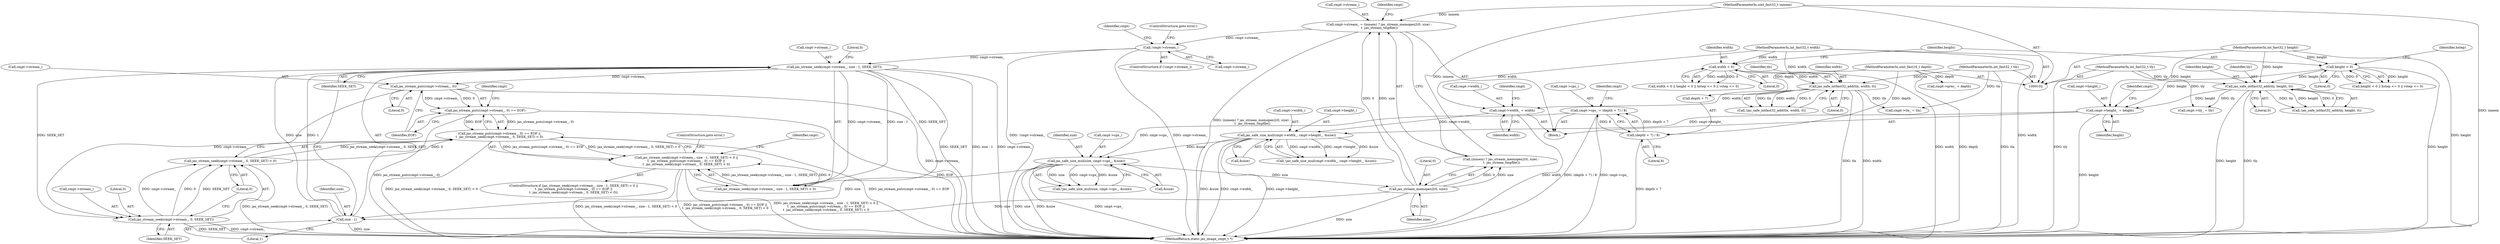 digraph "0_jasper_634ce8e8a5accc0fa05dd2c20d42b4749d4b2735@pointer" {
"1000271" [label="(Call,jas_stream_putc(cmpt->stream_, 0))"];
"1000260" [label="(Call,jas_stream_seek(cmpt->stream_, size - 1, SEEK_SET))"];
"1000251" [label="(Call,!cmpt->stream_)"];
"1000240" [label="(Call,cmpt->stream_ = (inmem) ? jas_stream_memopen2(0, size) :\n \t  jas_stream_tmpfile())"];
"1000111" [label="(MethodParameterIn,uint_fast32_t inmem)"];
"1000246" [label="(Call,jas_stream_memopen2(0, size))"];
"1000231" [label="(Call,jas_safe_size_mul(size, cmpt->cps_, &size))"];
"1000209" [label="(Call,cmpt->cps_ = (depth + 7) / 8)"];
"1000213" [label="(Call,(depth + 7) / 8)"];
"1000109" [label="(MethodParameterIn,uint_fast16_t depth)"];
"1000221" [label="(Call,jas_safe_size_mul(cmpt->width_, cmpt->height_, &size))"];
"1000184" [label="(Call,cmpt->width_ = width)"];
"1000139" [label="(Call,jas_safe_intfast32_add(tlx, width, 0))"];
"1000103" [label="(MethodParameterIn,int_fast32_t tlx)"];
"1000120" [label="(Call,width < 0)"];
"1000107" [label="(MethodParameterIn,int_fast32_t width)"];
"1000189" [label="(Call,cmpt->height_ = height)"];
"1000124" [label="(Call,height < 0)"];
"1000108" [label="(MethodParameterIn,int_fast32_t height)"];
"1000144" [label="(Call,jas_safe_intfast32_add(tly, height, 0))"];
"1000104" [label="(MethodParameterIn,int_fast32_t tly)"];
"1000264" [label="(Call,size - 1)"];
"1000270" [label="(Call,jas_stream_putc(cmpt->stream_, 0) == EOF)"];
"1000269" [label="(Call,jas_stream_putc(cmpt->stream_, 0) == EOF ||\n\t  jas_stream_seek(cmpt->stream_, 0, SEEK_SET) < 0)"];
"1000258" [label="(Call,jas_stream_seek(cmpt->stream_, size - 1, SEEK_SET) < 0 ||\n\t  jas_stream_putc(cmpt->stream_, 0) == EOF ||\n\t  jas_stream_seek(cmpt->stream_, 0, SEEK_SET) < 0)"];
"1000278" [label="(Call,jas_stream_seek(cmpt->stream_, 0, SEEK_SET))"];
"1000277" [label="(Call,jas_stream_seek(cmpt->stream_, 0, SEEK_SET) < 0)"];
"1000111" [label="(MethodParameterIn,uint_fast32_t inmem)"];
"1000230" [label="(Call,!jas_safe_size_mul(size, cmpt->cps_, &size))"];
"1000222" [label="(Call,cmpt->width_)"];
"1000236" [label="(Call,&size)"];
"1000225" [label="(Call,cmpt->height_)"];
"1000247" [label="(Literal,0)"];
"1000108" [label="(MethodParameterIn,int_fast32_t height)"];
"1000288" [label="(Identifier,cmpt)"];
"1000217" [label="(Literal,8)"];
"1000240" [label="(Call,cmpt->stream_ = (inmem) ? jas_stream_memopen2(0, size) :\n \t  jas_stream_tmpfile())"];
"1000265" [label="(Identifier,size)"];
"1000268" [label="(Literal,0)"];
"1000250" [label="(ControlStructure,if (!cmpt->stream_))"];
"1000232" [label="(Identifier,size)"];
"1000193" [label="(Identifier,height)"];
"1000145" [label="(Identifier,tly)"];
"1000277" [label="(Call,jas_stream_seek(cmpt->stream_, 0, SEEK_SET) < 0)"];
"1000266" [label="(Literal,1)"];
"1000228" [label="(Call,&size)"];
"1000269" [label="(Call,jas_stream_putc(cmpt->stream_, 0) == EOF ||\n\t  jas_stream_seek(cmpt->stream_, 0, SEEK_SET) < 0)"];
"1000258" [label="(Call,jas_stream_seek(cmpt->stream_, size - 1, SEEK_SET) < 0 ||\n\t  jas_stream_putc(cmpt->stream_, 0) == EOF ||\n\t  jas_stream_seek(cmpt->stream_, 0, SEEK_SET) < 0)"];
"1000147" [label="(Literal,0)"];
"1000184" [label="(Call,cmpt->width_ = width)"];
"1000142" [label="(Literal,0)"];
"1000104" [label="(MethodParameterIn,int_fast32_t tly)"];
"1000109" [label="(MethodParameterIn,uint_fast16_t depth)"];
"1000272" [label="(Call,cmpt->stream_)"];
"1000233" [label="(Call,cmpt->cps_)"];
"1000278" [label="(Call,jas_stream_seek(cmpt->stream_, 0, SEEK_SET))"];
"1000262" [label="(Identifier,cmpt)"];
"1000112" [label="(Block,)"];
"1000241" [label="(Call,cmpt->stream_)"];
"1000271" [label="(Call,jas_stream_putc(cmpt->stream_, 0))"];
"1000139" [label="(Call,jas_safe_intfast32_add(tlx, width, 0))"];
"1000280" [label="(Identifier,cmpt)"];
"1000270" [label="(Call,jas_stream_putc(cmpt->stream_, 0) == EOF)"];
"1000264" [label="(Call,size - 1)"];
"1000231" [label="(Call,jas_safe_size_mul(size, cmpt->cps_, &size))"];
"1000214" [label="(Call,depth + 7)"];
"1000194" [label="(Call,cmpt->prec_ = depth)"];
"1000129" [label="(Identifier,hstep)"];
"1000119" [label="(Call,width < 0 || height < 0 || hstep <= 0 || vstep <= 0)"];
"1000284" [label="(Literal,0)"];
"1000196" [label="(Identifier,cmpt)"];
"1000185" [label="(Call,cmpt->width_)"];
"1000221" [label="(Call,jas_safe_size_mul(cmpt->width_, cmpt->height_, &size))"];
"1000220" [label="(Call,!jas_safe_size_mul(cmpt->width_, cmpt->height_, &size))"];
"1000188" [label="(Identifier,width)"];
"1000259" [label="(Call,jas_stream_seek(cmpt->stream_, size - 1, SEEK_SET) < 0)"];
"1000189" [label="(Call,cmpt->height_ = height)"];
"1000283" [label="(Identifier,SEEK_SET)"];
"1000297" [label="(MethodReturn,static jas_image_cmpt_t *)"];
"1000267" [label="(Identifier,SEEK_SET)"];
"1000276" [label="(Identifier,EOF)"];
"1000146" [label="(Identifier,height)"];
"1000279" [label="(Call,cmpt->stream_)"];
"1000190" [label="(Call,cmpt->height_)"];
"1000191" [label="(Identifier,cmpt)"];
"1000141" [label="(Identifier,width)"];
"1000121" [label="(Identifier,width)"];
"1000169" [label="(Call,cmpt->tly_ = tly)"];
"1000210" [label="(Call,cmpt->cps_)"];
"1000120" [label="(Call,width < 0)"];
"1000256" [label="(ControlStructure,goto error;)"];
"1000246" [label="(Call,jas_stream_memopen2(0, size))"];
"1000275" [label="(Literal,0)"];
"1000107" [label="(MethodParameterIn,int_fast32_t width)"];
"1000282" [label="(Literal,0)"];
"1000138" [label="(Call,!jas_safe_intfast32_add(tlx, width, 0))"];
"1000253" [label="(Identifier,cmpt)"];
"1000209" [label="(Call,cmpt->cps_ = (depth + 7) / 8)"];
"1000261" [label="(Call,cmpt->stream_)"];
"1000257" [label="(ControlStructure,if (jas_stream_seek(cmpt->stream_, size - 1, SEEK_SET) < 0 ||\n\t  jas_stream_putc(cmpt->stream_, 0) == EOF ||\n\t  jas_stream_seek(cmpt->stream_, 0, SEEK_SET) < 0))"];
"1000244" [label="(Call,(inmem) ? jas_stream_memopen2(0, size) :\n \t  jas_stream_tmpfile())"];
"1000213" [label="(Call,(depth + 7) / 8)"];
"1000140" [label="(Identifier,tlx)"];
"1000252" [label="(Call,cmpt->stream_)"];
"1000103" [label="(MethodParameterIn,int_fast32_t tlx)"];
"1000144" [label="(Call,jas_safe_intfast32_add(tly, height, 0))"];
"1000126" [label="(Literal,0)"];
"1000260" [label="(Call,jas_stream_seek(cmpt->stream_, size - 1, SEEK_SET))"];
"1000223" [label="(Identifier,cmpt)"];
"1000164" [label="(Call,cmpt->tlx_ = tlx)"];
"1000125" [label="(Identifier,height)"];
"1000123" [label="(Call,height < 0 || hstep <= 0 || vstep <= 0)"];
"1000251" [label="(Call,!cmpt->stream_)"];
"1000124" [label="(Call,height < 0)"];
"1000286" [label="(ControlStructure,goto error;)"];
"1000248" [label="(Identifier,size)"];
"1000122" [label="(Literal,0)"];
"1000143" [label="(Call,!jas_safe_intfast32_add(tly, height, 0))"];
"1000271" -> "1000270"  [label="AST: "];
"1000271" -> "1000275"  [label="CFG: "];
"1000272" -> "1000271"  [label="AST: "];
"1000275" -> "1000271"  [label="AST: "];
"1000276" -> "1000271"  [label="CFG: "];
"1000271" -> "1000297"  [label="DDG: cmpt->stream_"];
"1000271" -> "1000270"  [label="DDG: cmpt->stream_"];
"1000271" -> "1000270"  [label="DDG: 0"];
"1000260" -> "1000271"  [label="DDG: cmpt->stream_"];
"1000271" -> "1000278"  [label="DDG: cmpt->stream_"];
"1000260" -> "1000259"  [label="AST: "];
"1000260" -> "1000267"  [label="CFG: "];
"1000261" -> "1000260"  [label="AST: "];
"1000264" -> "1000260"  [label="AST: "];
"1000267" -> "1000260"  [label="AST: "];
"1000268" -> "1000260"  [label="CFG: "];
"1000260" -> "1000297"  [label="DDG: SEEK_SET"];
"1000260" -> "1000297"  [label="DDG: size - 1"];
"1000260" -> "1000297"  [label="DDG: cmpt->stream_"];
"1000260" -> "1000259"  [label="DDG: cmpt->stream_"];
"1000260" -> "1000259"  [label="DDG: size - 1"];
"1000260" -> "1000259"  [label="DDG: SEEK_SET"];
"1000251" -> "1000260"  [label="DDG: cmpt->stream_"];
"1000264" -> "1000260"  [label="DDG: size"];
"1000264" -> "1000260"  [label="DDG: 1"];
"1000260" -> "1000278"  [label="DDG: SEEK_SET"];
"1000251" -> "1000250"  [label="AST: "];
"1000251" -> "1000252"  [label="CFG: "];
"1000252" -> "1000251"  [label="AST: "];
"1000256" -> "1000251"  [label="CFG: "];
"1000262" -> "1000251"  [label="CFG: "];
"1000251" -> "1000297"  [label="DDG: !cmpt->stream_"];
"1000251" -> "1000297"  [label="DDG: cmpt->stream_"];
"1000240" -> "1000251"  [label="DDG: cmpt->stream_"];
"1000240" -> "1000112"  [label="AST: "];
"1000240" -> "1000244"  [label="CFG: "];
"1000241" -> "1000240"  [label="AST: "];
"1000244" -> "1000240"  [label="AST: "];
"1000253" -> "1000240"  [label="CFG: "];
"1000240" -> "1000297"  [label="DDG: (inmem) ? jas_stream_memopen2(0, size) :\n \t  jas_stream_tmpfile()"];
"1000111" -> "1000240"  [label="DDG: inmem"];
"1000246" -> "1000240"  [label="DDG: 0"];
"1000246" -> "1000240"  [label="DDG: size"];
"1000111" -> "1000102"  [label="AST: "];
"1000111" -> "1000297"  [label="DDG: inmem"];
"1000111" -> "1000244"  [label="DDG: inmem"];
"1000246" -> "1000244"  [label="AST: "];
"1000246" -> "1000248"  [label="CFG: "];
"1000247" -> "1000246"  [label="AST: "];
"1000248" -> "1000246"  [label="AST: "];
"1000244" -> "1000246"  [label="CFG: "];
"1000246" -> "1000297"  [label="DDG: size"];
"1000246" -> "1000244"  [label="DDG: 0"];
"1000246" -> "1000244"  [label="DDG: size"];
"1000231" -> "1000246"  [label="DDG: size"];
"1000246" -> "1000264"  [label="DDG: size"];
"1000231" -> "1000230"  [label="AST: "];
"1000231" -> "1000236"  [label="CFG: "];
"1000232" -> "1000231"  [label="AST: "];
"1000233" -> "1000231"  [label="AST: "];
"1000236" -> "1000231"  [label="AST: "];
"1000230" -> "1000231"  [label="CFG: "];
"1000231" -> "1000297"  [label="DDG: &size"];
"1000231" -> "1000297"  [label="DDG: cmpt->cps_"];
"1000231" -> "1000297"  [label="DDG: size"];
"1000231" -> "1000230"  [label="DDG: size"];
"1000231" -> "1000230"  [label="DDG: cmpt->cps_"];
"1000231" -> "1000230"  [label="DDG: &size"];
"1000209" -> "1000231"  [label="DDG: cmpt->cps_"];
"1000221" -> "1000231"  [label="DDG: &size"];
"1000231" -> "1000264"  [label="DDG: size"];
"1000209" -> "1000112"  [label="AST: "];
"1000209" -> "1000213"  [label="CFG: "];
"1000210" -> "1000209"  [label="AST: "];
"1000213" -> "1000209"  [label="AST: "];
"1000223" -> "1000209"  [label="CFG: "];
"1000209" -> "1000297"  [label="DDG: cmpt->cps_"];
"1000209" -> "1000297"  [label="DDG: (depth + 7) / 8"];
"1000213" -> "1000209"  [label="DDG: depth + 7"];
"1000213" -> "1000209"  [label="DDG: 8"];
"1000213" -> "1000217"  [label="CFG: "];
"1000214" -> "1000213"  [label="AST: "];
"1000217" -> "1000213"  [label="AST: "];
"1000213" -> "1000297"  [label="DDG: depth + 7"];
"1000109" -> "1000213"  [label="DDG: depth"];
"1000109" -> "1000102"  [label="AST: "];
"1000109" -> "1000297"  [label="DDG: depth"];
"1000109" -> "1000194"  [label="DDG: depth"];
"1000109" -> "1000214"  [label="DDG: depth"];
"1000221" -> "1000220"  [label="AST: "];
"1000221" -> "1000228"  [label="CFG: "];
"1000222" -> "1000221"  [label="AST: "];
"1000225" -> "1000221"  [label="AST: "];
"1000228" -> "1000221"  [label="AST: "];
"1000220" -> "1000221"  [label="CFG: "];
"1000221" -> "1000297"  [label="DDG: cmpt->height_"];
"1000221" -> "1000297"  [label="DDG: &size"];
"1000221" -> "1000297"  [label="DDG: cmpt->width_"];
"1000221" -> "1000220"  [label="DDG: cmpt->width_"];
"1000221" -> "1000220"  [label="DDG: cmpt->height_"];
"1000221" -> "1000220"  [label="DDG: &size"];
"1000184" -> "1000221"  [label="DDG: cmpt->width_"];
"1000189" -> "1000221"  [label="DDG: cmpt->height_"];
"1000184" -> "1000112"  [label="AST: "];
"1000184" -> "1000188"  [label="CFG: "];
"1000185" -> "1000184"  [label="AST: "];
"1000188" -> "1000184"  [label="AST: "];
"1000191" -> "1000184"  [label="CFG: "];
"1000184" -> "1000297"  [label="DDG: width"];
"1000139" -> "1000184"  [label="DDG: width"];
"1000107" -> "1000184"  [label="DDG: width"];
"1000139" -> "1000138"  [label="AST: "];
"1000139" -> "1000142"  [label="CFG: "];
"1000140" -> "1000139"  [label="AST: "];
"1000141" -> "1000139"  [label="AST: "];
"1000142" -> "1000139"  [label="AST: "];
"1000138" -> "1000139"  [label="CFG: "];
"1000139" -> "1000297"  [label="DDG: width"];
"1000139" -> "1000297"  [label="DDG: tlx"];
"1000139" -> "1000138"  [label="DDG: tlx"];
"1000139" -> "1000138"  [label="DDG: width"];
"1000139" -> "1000138"  [label="DDG: 0"];
"1000103" -> "1000139"  [label="DDG: tlx"];
"1000120" -> "1000139"  [label="DDG: width"];
"1000107" -> "1000139"  [label="DDG: width"];
"1000139" -> "1000164"  [label="DDG: tlx"];
"1000103" -> "1000102"  [label="AST: "];
"1000103" -> "1000297"  [label="DDG: tlx"];
"1000103" -> "1000164"  [label="DDG: tlx"];
"1000120" -> "1000119"  [label="AST: "];
"1000120" -> "1000122"  [label="CFG: "];
"1000121" -> "1000120"  [label="AST: "];
"1000122" -> "1000120"  [label="AST: "];
"1000125" -> "1000120"  [label="CFG: "];
"1000119" -> "1000120"  [label="CFG: "];
"1000120" -> "1000297"  [label="DDG: width"];
"1000120" -> "1000119"  [label="DDG: width"];
"1000120" -> "1000119"  [label="DDG: 0"];
"1000107" -> "1000120"  [label="DDG: width"];
"1000107" -> "1000102"  [label="AST: "];
"1000107" -> "1000297"  [label="DDG: width"];
"1000189" -> "1000112"  [label="AST: "];
"1000189" -> "1000193"  [label="CFG: "];
"1000190" -> "1000189"  [label="AST: "];
"1000193" -> "1000189"  [label="AST: "];
"1000196" -> "1000189"  [label="CFG: "];
"1000189" -> "1000297"  [label="DDG: height"];
"1000124" -> "1000189"  [label="DDG: height"];
"1000144" -> "1000189"  [label="DDG: height"];
"1000108" -> "1000189"  [label="DDG: height"];
"1000124" -> "1000123"  [label="AST: "];
"1000124" -> "1000126"  [label="CFG: "];
"1000125" -> "1000124"  [label="AST: "];
"1000126" -> "1000124"  [label="AST: "];
"1000129" -> "1000124"  [label="CFG: "];
"1000123" -> "1000124"  [label="CFG: "];
"1000124" -> "1000297"  [label="DDG: height"];
"1000124" -> "1000123"  [label="DDG: height"];
"1000124" -> "1000123"  [label="DDG: 0"];
"1000108" -> "1000124"  [label="DDG: height"];
"1000124" -> "1000144"  [label="DDG: height"];
"1000108" -> "1000102"  [label="AST: "];
"1000108" -> "1000297"  [label="DDG: height"];
"1000108" -> "1000144"  [label="DDG: height"];
"1000144" -> "1000143"  [label="AST: "];
"1000144" -> "1000147"  [label="CFG: "];
"1000145" -> "1000144"  [label="AST: "];
"1000146" -> "1000144"  [label="AST: "];
"1000147" -> "1000144"  [label="AST: "];
"1000143" -> "1000144"  [label="CFG: "];
"1000144" -> "1000297"  [label="DDG: tly"];
"1000144" -> "1000297"  [label="DDG: height"];
"1000144" -> "1000143"  [label="DDG: tly"];
"1000144" -> "1000143"  [label="DDG: height"];
"1000144" -> "1000143"  [label="DDG: 0"];
"1000104" -> "1000144"  [label="DDG: tly"];
"1000144" -> "1000169"  [label="DDG: tly"];
"1000104" -> "1000102"  [label="AST: "];
"1000104" -> "1000297"  [label="DDG: tly"];
"1000104" -> "1000169"  [label="DDG: tly"];
"1000264" -> "1000266"  [label="CFG: "];
"1000265" -> "1000264"  [label="AST: "];
"1000266" -> "1000264"  [label="AST: "];
"1000267" -> "1000264"  [label="CFG: "];
"1000264" -> "1000297"  [label="DDG: size"];
"1000270" -> "1000269"  [label="AST: "];
"1000270" -> "1000276"  [label="CFG: "];
"1000276" -> "1000270"  [label="AST: "];
"1000280" -> "1000270"  [label="CFG: "];
"1000269" -> "1000270"  [label="CFG: "];
"1000270" -> "1000297"  [label="DDG: EOF"];
"1000270" -> "1000297"  [label="DDG: jas_stream_putc(cmpt->stream_, 0)"];
"1000270" -> "1000269"  [label="DDG: jas_stream_putc(cmpt->stream_, 0)"];
"1000270" -> "1000269"  [label="DDG: EOF"];
"1000269" -> "1000258"  [label="AST: "];
"1000269" -> "1000277"  [label="CFG: "];
"1000277" -> "1000269"  [label="AST: "];
"1000258" -> "1000269"  [label="CFG: "];
"1000269" -> "1000297"  [label="DDG: jas_stream_seek(cmpt->stream_, 0, SEEK_SET) < 0"];
"1000269" -> "1000297"  [label="DDG: jas_stream_putc(cmpt->stream_, 0) == EOF"];
"1000269" -> "1000258"  [label="DDG: jas_stream_putc(cmpt->stream_, 0) == EOF"];
"1000269" -> "1000258"  [label="DDG: jas_stream_seek(cmpt->stream_, 0, SEEK_SET) < 0"];
"1000277" -> "1000269"  [label="DDG: jas_stream_seek(cmpt->stream_, 0, SEEK_SET)"];
"1000277" -> "1000269"  [label="DDG: 0"];
"1000258" -> "1000257"  [label="AST: "];
"1000258" -> "1000259"  [label="CFG: "];
"1000259" -> "1000258"  [label="AST: "];
"1000286" -> "1000258"  [label="CFG: "];
"1000288" -> "1000258"  [label="CFG: "];
"1000258" -> "1000297"  [label="DDG: jas_stream_seek(cmpt->stream_, size - 1, SEEK_SET) < 0"];
"1000258" -> "1000297"  [label="DDG: jas_stream_putc(cmpt->stream_, 0) == EOF ||\n\t  jas_stream_seek(cmpt->stream_, 0, SEEK_SET) < 0"];
"1000258" -> "1000297"  [label="DDG: jas_stream_seek(cmpt->stream_, size - 1, SEEK_SET) < 0 ||\n\t  jas_stream_putc(cmpt->stream_, 0) == EOF ||\n\t  jas_stream_seek(cmpt->stream_, 0, SEEK_SET) < 0"];
"1000259" -> "1000258"  [label="DDG: jas_stream_seek(cmpt->stream_, size - 1, SEEK_SET)"];
"1000259" -> "1000258"  [label="DDG: 0"];
"1000278" -> "1000277"  [label="AST: "];
"1000278" -> "1000283"  [label="CFG: "];
"1000279" -> "1000278"  [label="AST: "];
"1000282" -> "1000278"  [label="AST: "];
"1000283" -> "1000278"  [label="AST: "];
"1000284" -> "1000278"  [label="CFG: "];
"1000278" -> "1000297"  [label="DDG: SEEK_SET"];
"1000278" -> "1000297"  [label="DDG: cmpt->stream_"];
"1000278" -> "1000277"  [label="DDG: cmpt->stream_"];
"1000278" -> "1000277"  [label="DDG: 0"];
"1000278" -> "1000277"  [label="DDG: SEEK_SET"];
"1000277" -> "1000284"  [label="CFG: "];
"1000284" -> "1000277"  [label="AST: "];
"1000277" -> "1000297"  [label="DDG: jas_stream_seek(cmpt->stream_, 0, SEEK_SET)"];
}
